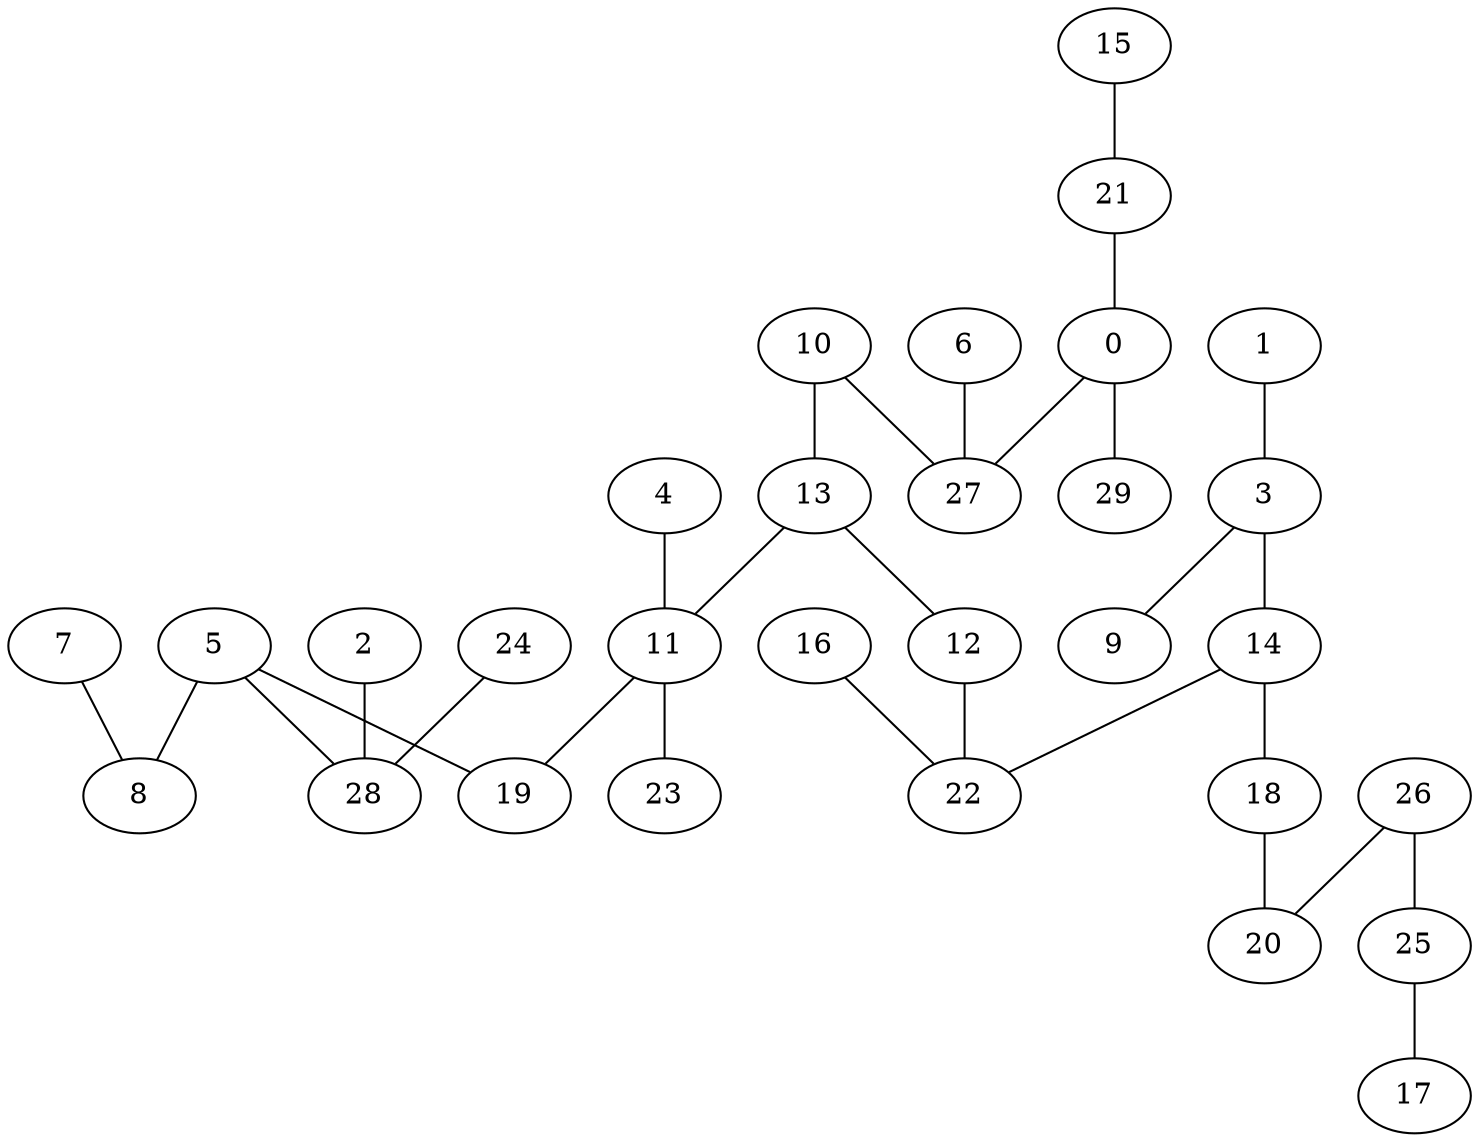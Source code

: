 strict graph G {
0;
1;
2;
3;
4;
5;
6;
7;
8;
9;
10;
11;
12;
13;
14;
15;
16;
17;
18;
19;
20;
21;
22;
23;
24;
25;
26;
27;
28;
29;
18 -- 20;
14 -- 22;
5 -- 28;
2 -- 28;
11 -- 19;
25 -- 17;
3 -- 9;
0 -- 29;
6 -- 27;
10 -- 27;
16 -- 22;
7 -- 8;
26 -- 25;
5 -- 8;
26 -- 20;
13 -- 11;
4 -- 11;
21 -- 0;
12 -- 22;
15 -- 21;
1 -- 3;
14 -- 18;
0 -- 27;
5 -- 19;
11 -- 23;
10 -- 13;
13 -- 12;
24 -- 28;
3 -- 14;
}
